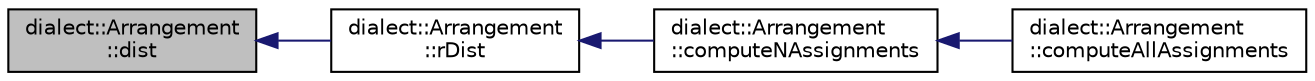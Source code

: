 digraph "dialect::Arrangement::dist"
{
  edge [fontname="Helvetica",fontsize="10",labelfontname="Helvetica",labelfontsize="10"];
  node [fontname="Helvetica",fontsize="10",shape=record];
  rankdir="LR";
  Node21 [label="dialect::Arrangement\l::dist",height=0.2,width=0.4,color="black", fillcolor="grey75", style="filled", fontcolor="black"];
  Node21 -> Node22 [dir="back",color="midnightblue",fontsize="10",style="solid",fontname="Helvetica"];
  Node22 [label="dialect::Arrangement\l::rDist",height=0.2,width=0.4,color="black", fillcolor="white", style="filled",URL="$structdialect_1_1Arrangement.html#a6846067b08315b5c5200246d87643d36",tooltip="Get the \"reduced distribution vector\" for this Arrangement. "];
  Node22 -> Node23 [dir="back",color="midnightblue",fontsize="10",style="solid",fontname="Helvetica"];
  Node23 [label="dialect::Arrangement\l::computeNAssignments",height=0.2,width=0.4,color="black", fillcolor="white", style="filled",URL="$structdialect_1_1Arrangement.html#ad226edce8ab3ae9c6ad7ead82eae4913",tooltip="Compute all possible Assignments in which precisely N semiaxes are occupied, sorted by ascending cost..."];
  Node23 -> Node24 [dir="back",color="midnightblue",fontsize="10",style="solid",fontname="Helvetica"];
  Node24 [label="dialect::Arrangement\l::computeAllAssignments",height=0.2,width=0.4,color="black", fillcolor="white", style="filled",URL="$structdialect_1_1Arrangement.html#a973a28db1c16a09e5f6367687d5d2360",tooltip="Compute all possible Assignments. "];
}
